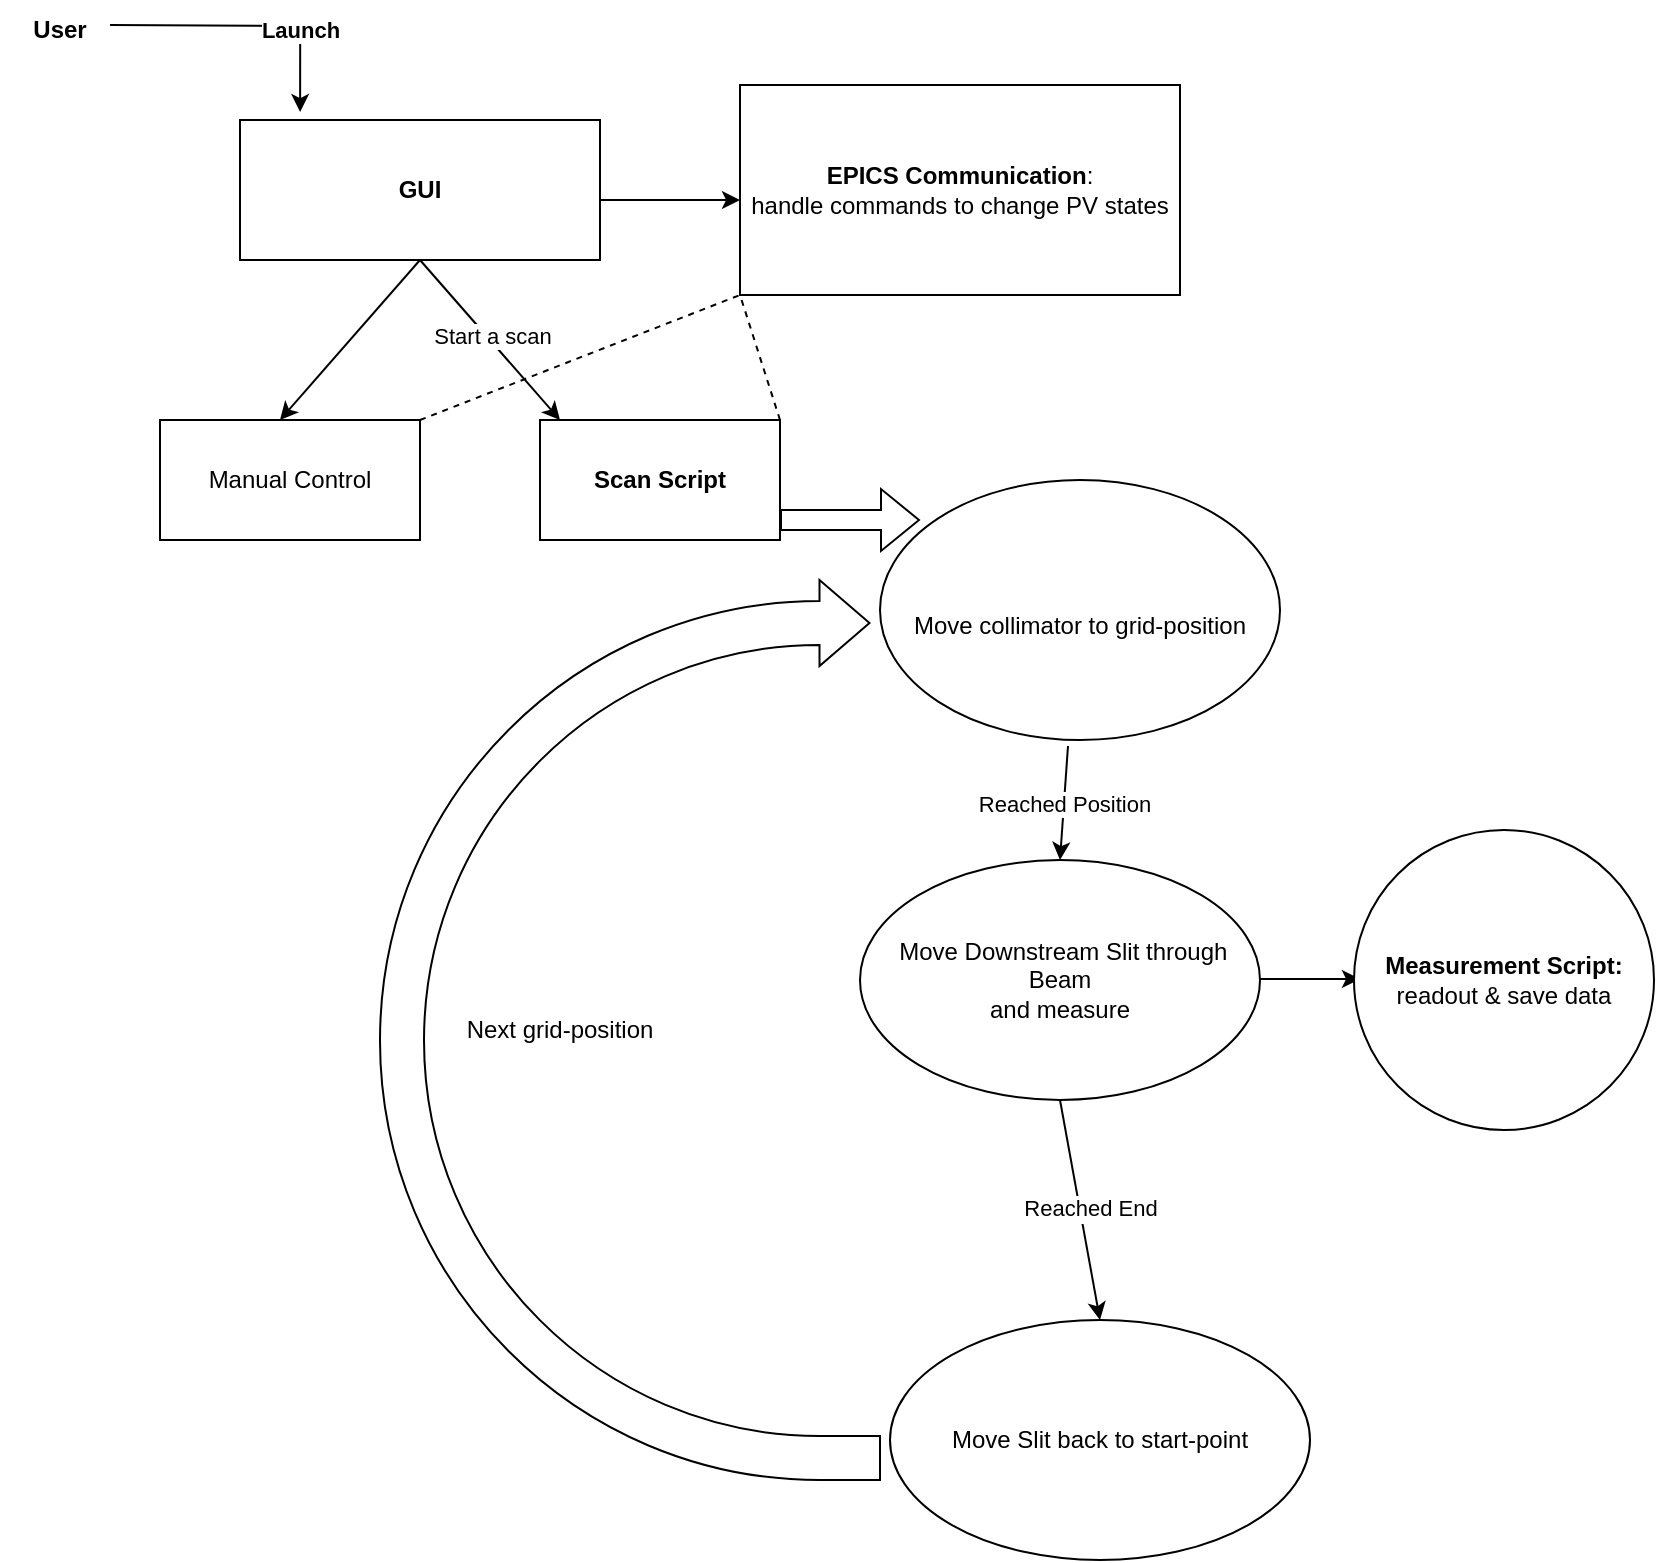 <mxfile version="22.1.7" type="github">
  <diagram id="C5RBs43oDa-KdzZeNtuy" name="Page-1">
    <mxGraphModel dx="1941" dy="1872" grid="1" gridSize="10" guides="1" tooltips="1" connect="1" arrows="1" fold="1" page="1" pageScale="1" pageWidth="827" pageHeight="1169" math="0" shadow="0">
      <root>
        <mxCell id="WIyWlLk6GJQsqaUBKTNV-0" />
        <mxCell id="WIyWlLk6GJQsqaUBKTNV-1" parent="WIyWlLk6GJQsqaUBKTNV-0" />
        <mxCell id="Eg_RwD-KVxIqUHg4ce4Y-0" value="&lt;b&gt;GUI&lt;/b&gt;" style="rounded=0;whiteSpace=wrap;html=1;" parent="WIyWlLk6GJQsqaUBKTNV-1" vertex="1">
          <mxGeometry x="120" y="100" width="180" height="70" as="geometry" />
        </mxCell>
        <mxCell id="Eg_RwD-KVxIqUHg4ce4Y-2" value="" style="endArrow=classic;html=1;rounded=0;" parent="WIyWlLk6GJQsqaUBKTNV-1" edge="1">
          <mxGeometry width="50" height="50" relative="1" as="geometry">
            <mxPoint x="300" y="140" as="sourcePoint" />
            <mxPoint x="370" y="140" as="targetPoint" />
          </mxGeometry>
        </mxCell>
        <mxCell id="Eg_RwD-KVxIqUHg4ce4Y-3" value="&lt;b&gt;EPICS Communication&lt;/b&gt;:&lt;br&gt;handle commands to change PV states" style="rounded=0;whiteSpace=wrap;html=1;" parent="WIyWlLk6GJQsqaUBKTNV-1" vertex="1">
          <mxGeometry x="370" y="82.5" width="220" height="105" as="geometry" />
        </mxCell>
        <mxCell id="Eg_RwD-KVxIqUHg4ce4Y-6" value="" style="endArrow=classic;html=1;rounded=0;" parent="WIyWlLk6GJQsqaUBKTNV-1" edge="1">
          <mxGeometry width="50" height="50" relative="1" as="geometry">
            <mxPoint x="210" y="170" as="sourcePoint" />
            <mxPoint x="280" y="250" as="targetPoint" />
            <Array as="points" />
          </mxGeometry>
        </mxCell>
        <mxCell id="PPwiy4Ml7hw91v1qPnRG-14" value="Start a scan" style="edgeLabel;html=1;align=center;verticalAlign=middle;resizable=0;points=[];" vertex="1" connectable="0" parent="Eg_RwD-KVxIqUHg4ce4Y-6">
          <mxGeometry x="-0.016" y="2" relative="1" as="geometry">
            <mxPoint as="offset" />
          </mxGeometry>
        </mxCell>
        <mxCell id="Eg_RwD-KVxIqUHg4ce4Y-8" value="" style="endArrow=classic;html=1;rounded=0;" parent="WIyWlLk6GJQsqaUBKTNV-1" edge="1">
          <mxGeometry width="50" height="50" relative="1" as="geometry">
            <mxPoint x="210" y="170" as="sourcePoint" />
            <mxPoint x="140" y="250" as="targetPoint" />
          </mxGeometry>
        </mxCell>
        <mxCell id="Eg_RwD-KVxIqUHg4ce4Y-9" value="&lt;b&gt;Scan Script&lt;/b&gt;" style="rounded=0;whiteSpace=wrap;html=1;" parent="WIyWlLk6GJQsqaUBKTNV-1" vertex="1">
          <mxGeometry x="270" y="250" width="120" height="60" as="geometry" />
        </mxCell>
        <mxCell id="Eg_RwD-KVxIqUHg4ce4Y-10" value="Manual Control" style="rounded=0;whiteSpace=wrap;html=1;" parent="WIyWlLk6GJQsqaUBKTNV-1" vertex="1">
          <mxGeometry x="80" y="250" width="130" height="60" as="geometry" />
        </mxCell>
        <mxCell id="Eg_RwD-KVxIqUHg4ce4Y-11" value="" style="shape=flexArrow;endArrow=classic;html=1;rounded=0;" parent="WIyWlLk6GJQsqaUBKTNV-1" edge="1">
          <mxGeometry width="50" height="50" relative="1" as="geometry">
            <mxPoint x="390" y="300" as="sourcePoint" />
            <mxPoint x="460" y="300" as="targetPoint" />
          </mxGeometry>
        </mxCell>
        <mxCell id="Eg_RwD-KVxIqUHg4ce4Y-12" value="&lt;br&gt;Move collimator to grid-position" style="ellipse;whiteSpace=wrap;html=1;" parent="WIyWlLk6GJQsqaUBKTNV-1" vertex="1">
          <mxGeometry x="440" y="280" width="200" height="130" as="geometry" />
        </mxCell>
        <mxCell id="Eg_RwD-KVxIqUHg4ce4Y-16" value="&amp;nbsp;Move Downstream Slit through Beam&lt;br&gt;and measure" style="ellipse;whiteSpace=wrap;html=1;" parent="WIyWlLk6GJQsqaUBKTNV-1" vertex="1">
          <mxGeometry x="430" y="470" width="200" height="120" as="geometry" />
        </mxCell>
        <mxCell id="Eg_RwD-KVxIqUHg4ce4Y-17" value="" style="endArrow=classic;html=1;rounded=0;exitX=0.47;exitY=1.023;exitDx=0;exitDy=0;exitPerimeter=0;entryX=0.5;entryY=0;entryDx=0;entryDy=0;" parent="WIyWlLk6GJQsqaUBKTNV-1" source="Eg_RwD-KVxIqUHg4ce4Y-12" target="Eg_RwD-KVxIqUHg4ce4Y-16" edge="1">
          <mxGeometry relative="1" as="geometry">
            <mxPoint x="520" y="410" as="sourcePoint" />
            <mxPoint x="534" y="460" as="targetPoint" />
          </mxGeometry>
        </mxCell>
        <mxCell id="Eg_RwD-KVxIqUHg4ce4Y-18" value="Reached Position" style="edgeLabel;resizable=0;html=1;align=center;verticalAlign=middle;" parent="Eg_RwD-KVxIqUHg4ce4Y-17" connectable="0" vertex="1">
          <mxGeometry relative="1" as="geometry" />
        </mxCell>
        <mxCell id="Eg_RwD-KVxIqUHg4ce4Y-20" value="" style="endArrow=classic;html=1;rounded=0;exitX=0.5;exitY=1;exitDx=0;exitDy=0;" parent="WIyWlLk6GJQsqaUBKTNV-1" edge="1" source="Eg_RwD-KVxIqUHg4ce4Y-16">
          <mxGeometry relative="1" as="geometry">
            <mxPoint x="550" y="590" as="sourcePoint" />
            <mxPoint x="550" y="700" as="targetPoint" />
          </mxGeometry>
        </mxCell>
        <mxCell id="Eg_RwD-KVxIqUHg4ce4Y-21" value="Label" style="edgeLabel;resizable=0;html=1;align=center;verticalAlign=middle;" parent="Eg_RwD-KVxIqUHg4ce4Y-20" connectable="0" vertex="1">
          <mxGeometry relative="1" as="geometry" />
        </mxCell>
        <mxCell id="Eg_RwD-KVxIqUHg4ce4Y-22" value="Reached End" style="edgeLabel;html=1;align=center;verticalAlign=middle;resizable=0;points=[];" parent="Eg_RwD-KVxIqUHg4ce4Y-20" vertex="1" connectable="0">
          <mxGeometry y="5" relative="1" as="geometry">
            <mxPoint as="offset" />
          </mxGeometry>
        </mxCell>
        <mxCell id="Eg_RwD-KVxIqUHg4ce4Y-23" value="Move Slit back to start-point&lt;br&gt;" style="ellipse;whiteSpace=wrap;html=1;" parent="WIyWlLk6GJQsqaUBKTNV-1" vertex="1">
          <mxGeometry x="445" y="700" width="210" height="120" as="geometry" />
        </mxCell>
        <mxCell id="Eg_RwD-KVxIqUHg4ce4Y-24" value="" style="html=1;shadow=0;dashed=0;align=center;verticalAlign=middle;shape=mxgraph.arrows2.uTurnArrow;dy=11;arrowHead=43;dx2=25;" parent="WIyWlLk6GJQsqaUBKTNV-1" vertex="1">
          <mxGeometry x="190" y="330" width="250" height="450" as="geometry" />
        </mxCell>
        <mxCell id="Eg_RwD-KVxIqUHg4ce4Y-25" value="Next grid-position" style="text;html=1;strokeColor=none;fillColor=none;align=center;verticalAlign=middle;whiteSpace=wrap;rounded=0;" parent="WIyWlLk6GJQsqaUBKTNV-1" vertex="1">
          <mxGeometry x="210" y="540" width="140" height="30" as="geometry" />
        </mxCell>
        <mxCell id="Eg_RwD-KVxIqUHg4ce4Y-26" value="" style="endArrow=classic;html=1;rounded=0;" parent="WIyWlLk6GJQsqaUBKTNV-1" edge="1">
          <mxGeometry width="50" height="50" relative="1" as="geometry">
            <mxPoint x="630" y="529.5" as="sourcePoint" />
            <mxPoint x="680" y="529.5" as="targetPoint" />
          </mxGeometry>
        </mxCell>
        <mxCell id="Eg_RwD-KVxIqUHg4ce4Y-27" value="&lt;b&gt;Measurement Script:&lt;br&gt;&lt;/b&gt;readout &amp;amp; save data" style="ellipse;whiteSpace=wrap;html=1;aspect=fixed;" parent="WIyWlLk6GJQsqaUBKTNV-1" vertex="1">
          <mxGeometry x="677" y="455" width="150" height="150" as="geometry" />
        </mxCell>
        <mxCell id="PPwiy4Ml7hw91v1qPnRG-0" style="edgeStyle=orthogonalEdgeStyle;rounded=0;orthogonalLoop=1;jettySize=auto;html=1;exitX=0.5;exitY=1;exitDx=0;exitDy=0;" edge="1" parent="WIyWlLk6GJQsqaUBKTNV-1" source="Eg_RwD-KVxIqUHg4ce4Y-3" target="Eg_RwD-KVxIqUHg4ce4Y-3">
          <mxGeometry relative="1" as="geometry" />
        </mxCell>
        <mxCell id="PPwiy4Ml7hw91v1qPnRG-2" value="" style="endArrow=none;dashed=1;html=1;rounded=0;entryX=0;entryY=1;entryDx=0;entryDy=0;" edge="1" parent="WIyWlLk6GJQsqaUBKTNV-1" target="Eg_RwD-KVxIqUHg4ce4Y-3">
          <mxGeometry width="50" height="50" relative="1" as="geometry">
            <mxPoint x="210" y="250" as="sourcePoint" />
            <mxPoint x="260" y="200" as="targetPoint" />
          </mxGeometry>
        </mxCell>
        <mxCell id="PPwiy4Ml7hw91v1qPnRG-4" value="" style="endArrow=none;dashed=1;html=1;rounded=0;entryX=0;entryY=1;entryDx=0;entryDy=0;" edge="1" parent="WIyWlLk6GJQsqaUBKTNV-1" target="Eg_RwD-KVxIqUHg4ce4Y-3">
          <mxGeometry width="50" height="50" relative="1" as="geometry">
            <mxPoint x="390" y="250" as="sourcePoint" />
            <mxPoint x="440" y="200" as="targetPoint" />
          </mxGeometry>
        </mxCell>
        <mxCell id="PPwiy4Ml7hw91v1qPnRG-11" style="edgeStyle=orthogonalEdgeStyle;rounded=0;orthogonalLoop=1;jettySize=auto;html=1;exitX=0.5;exitY=0.5;exitDx=0;exitDy=0;exitPerimeter=0;entryX=0.167;entryY=-0.057;entryDx=0;entryDy=0;entryPerimeter=0;" edge="1" parent="WIyWlLk6GJQsqaUBKTNV-1" target="Eg_RwD-KVxIqUHg4ce4Y-0">
          <mxGeometry relative="1" as="geometry">
            <mxPoint x="55" y="52.5" as="sourcePoint" />
          </mxGeometry>
        </mxCell>
        <mxCell id="PPwiy4Ml7hw91v1qPnRG-13" value="&lt;b&gt;Launch&lt;/b&gt;" style="edgeLabel;html=1;align=center;verticalAlign=middle;resizable=0;points=[];" vertex="1" connectable="0" parent="PPwiy4Ml7hw91v1qPnRG-11">
          <mxGeometry x="0.406" relative="1" as="geometry">
            <mxPoint as="offset" />
          </mxGeometry>
        </mxCell>
        <mxCell id="PPwiy4Ml7hw91v1qPnRG-12" value="&lt;b&gt;User&lt;/b&gt;" style="text;html=1;strokeColor=none;fillColor=none;align=center;verticalAlign=middle;whiteSpace=wrap;rounded=0;" vertex="1" parent="WIyWlLk6GJQsqaUBKTNV-1">
          <mxGeometry y="40" width="60" height="30" as="geometry" />
        </mxCell>
      </root>
    </mxGraphModel>
  </diagram>
</mxfile>
